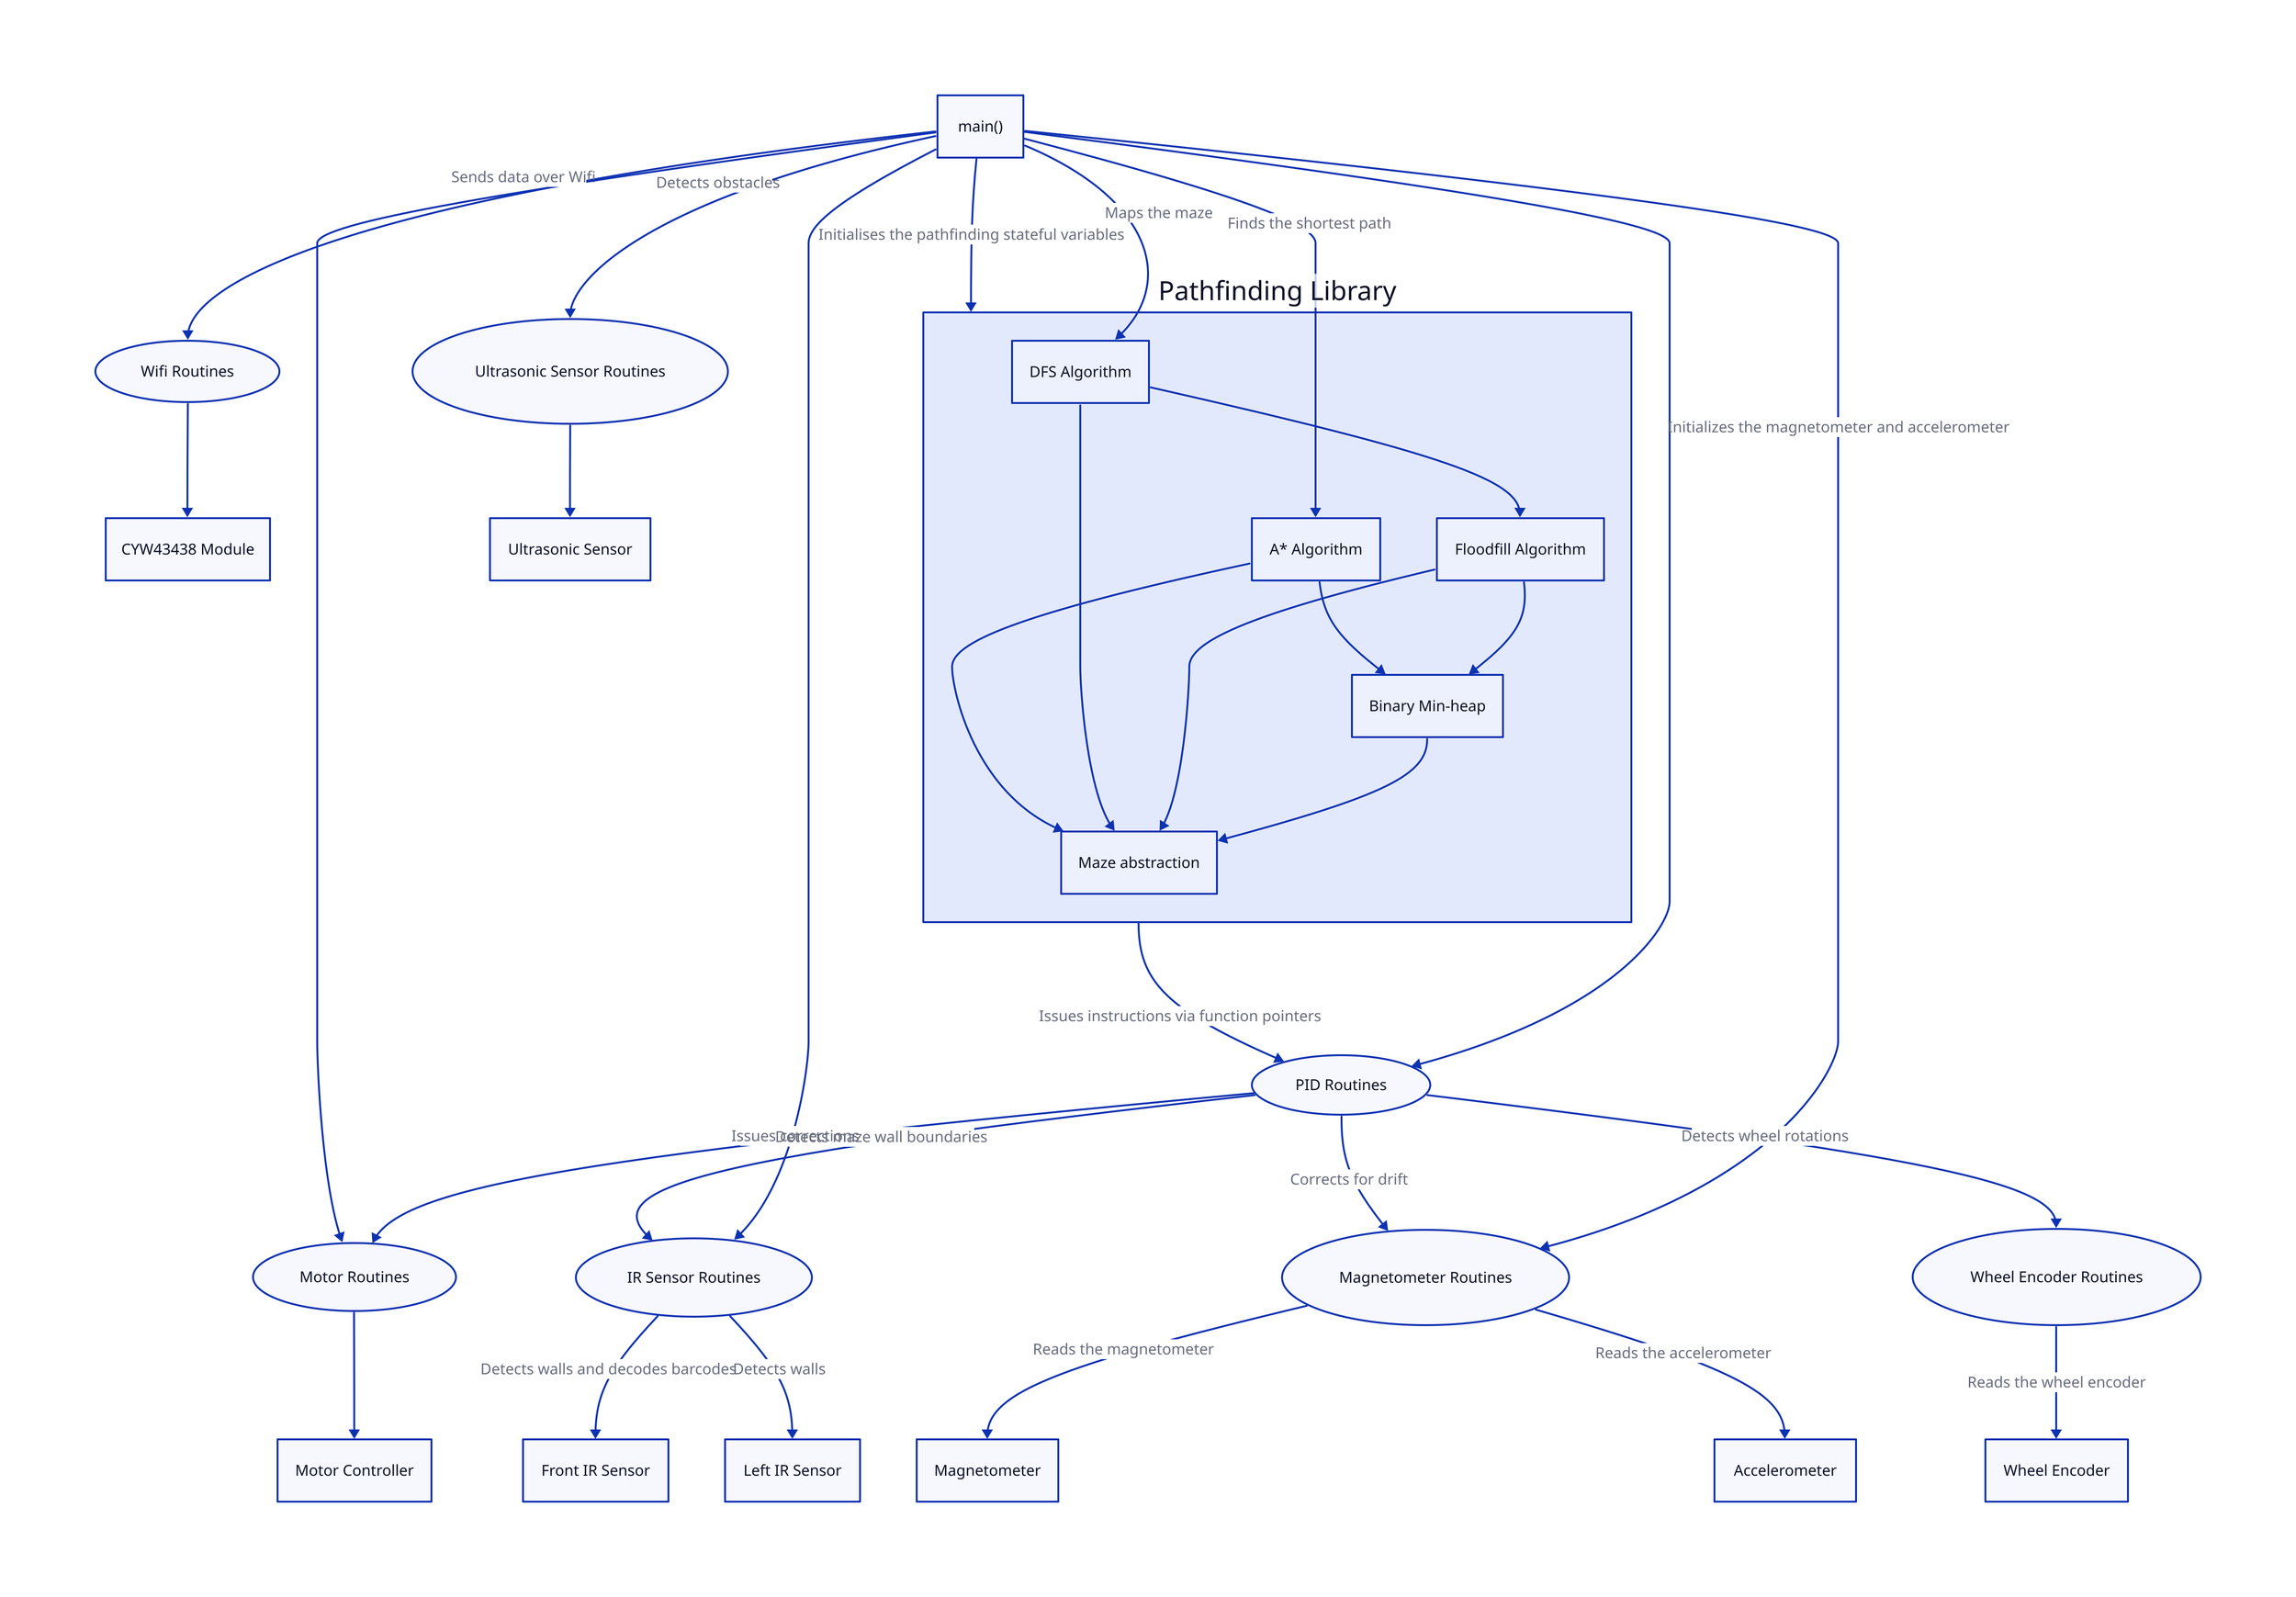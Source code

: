 main() -> Wifi Routines: Sends data over Wifi
Wifi Routines -> CYW43438 Module
Wifi Routines.shape: oval
Pathfinding Library {
    "A* Algorithm"
    Floodfill Algorithm
    DFS Algorithm
    Binary Min-heap
    Maze abstraction
    "A* Algorithm" -> Binary Min-Heap
    "A* Algorithm" -> Maze abstraction
    DFS Algorithm -> Floodfill Algorithm
    DFS Algorithm -> Maze abstraction
    Floodfill Algorithm -> Binary Min-Heap
    Floodfill Algorithm -> Maze abstraction
    Binary Min-Heap -> Maze abstraction
}

main() -> Pathfinding Library: Initialises the pathfinding stateful variables
main() -> Pathfinding Library."DFS Algorithm": Maps the maze
main() -> Pathfinding Library."A* Algorithm": Finds the shortest path
Pathfinding Library -> PID Routines: Issues instructions via function pointers

main() -> Motor Routines
Motor Routines.shape: oval
Motor Routines -> Motor Controller

main() -> PID Routines
PID Routines.shape: oval

PID Routines -> Motor Routines: Issues corrections
PID Routines -> IR Sensor Routines: Detects maze wall boundaries
PID Routines -> Magnetometer Routines: Corrects for drift
PID Routines -> Wheel Encoder Routines: Detects wheel rotations

main() -> IR Sensor Routines
IR Sensor Routines.shape: oval
IR Sensor Routines -> Front IR Sensor: Detects walls and decodes barcodes
IR Sensor Routines -> Left IR Sensor: Detects walls

main() -> Magnetometer Routines: Initializes the magnetometer and accelerometer
Magnetometer Routines.shape: oval
Magnetometer Routines -> Magnetometer: Reads the magnetometer
Magnetometer Routines -> Accelerometer: Reads the accelerometer

Wheel Encoder Routines.shape: oval
Wheel Encoder Routines -> Wheel Encoder: Reads the wheel encoder

main() -> Ultrasonic Sensor Routines: Detects obstacles
Ultrasonic Sensor Routines.shape: oval
Ultrasonic Sensor Routines -> Ultrasonic Sensor